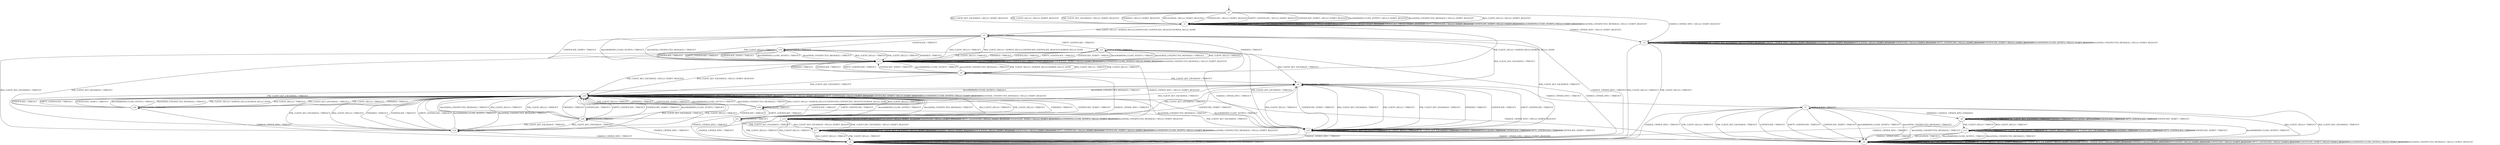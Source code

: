 digraph h8 {
s0 [label="s0"];
s1 [label="s1"];
s2 [label="s2"];
s3 [label="s3"];
s4 [label="s4"];
s5 [label="s5"];
s6 [label="s6"];
s10 [label="s10"];
s11 [label="s11"];
s12 [label="s12"];
s16 [label="s16"];
s22 [label="s22"];
s7 [label="s7"];
s14 [label="s14"];
s15 [label="s15"];
s18 [label="s18"];
s19 [label="s19"];
s8 [label="s8"];
s9 [label="s9"];
s17 [label="s17"];
s20 [label="s20"];
s21 [label="s21"];
s13 [label="s13"];
s0 -> s1 [label="RSA_CLIENT_HELLO / HELLO_VERIFY_REQUEST"];
s0 -> s1 [label="RSA_CLIENT_KEY_EXCHANGE / HELLO_VERIFY_REQUEST"];
s0 -> s1 [label="PSK_CLIENT_HELLO / HELLO_VERIFY_REQUEST"];
s0 -> s1 [label="PSK_CLIENT_KEY_EXCHANGE / HELLO_VERIFY_REQUEST"];
s0 -> s2 [label="CHANGE_CIPHER_SPEC / HELLO_VERIFY_REQUEST"];
s0 -> s1 [label="FINISHED / HELLO_VERIFY_REQUEST"];
s0 -> s1 [label="APPLICATION / HELLO_VERIFY_REQUEST"];
s0 -> s1 [label="CERTIFICATE / HELLO_VERIFY_REQUEST"];
s0 -> s1 [label="EMPTY_CERTIFICATE / HELLO_VERIFY_REQUEST"];
s0 -> s1 [label="CERTIFICATE_VERIFY / HELLO_VERIFY_REQUEST"];
s0 -> s1 [label="Alert(WARNING,CLOSE_NOTIFY) / HELLO_VERIFY_REQUEST"];
s0 -> s1 [label="Alert(FATAL,UNEXPECTED_MESSAGE) / HELLO_VERIFY_REQUEST"];
s1 -> s3 [label="RSA_CLIENT_HELLO / SERVER_HELLO,CERTIFICATE,CERTIFICATE_REQUEST,SERVER_HELLO_DONE"];
s1 -> s1 [label="RSA_CLIENT_KEY_EXCHANGE / HELLO_VERIFY_REQUEST"];
s1 -> s4 [label="PSK_CLIENT_HELLO / SERVER_HELLO,SERVER_HELLO_DONE"];
s1 -> s1 [label="PSK_CLIENT_KEY_EXCHANGE / HELLO_VERIFY_REQUEST"];
s1 -> s2 [label="CHANGE_CIPHER_SPEC / HELLO_VERIFY_REQUEST"];
s1 -> s1 [label="FINISHED / HELLO_VERIFY_REQUEST"];
s1 -> s1 [label="APPLICATION / HELLO_VERIFY_REQUEST"];
s1 -> s1 [label="CERTIFICATE / HELLO_VERIFY_REQUEST"];
s1 -> s1 [label="EMPTY_CERTIFICATE / HELLO_VERIFY_REQUEST"];
s1 -> s1 [label="CERTIFICATE_VERIFY / HELLO_VERIFY_REQUEST"];
s1 -> s1 [label="Alert(WARNING,CLOSE_NOTIFY) / HELLO_VERIFY_REQUEST"];
s1 -> s1 [label="Alert(FATAL,UNEXPECTED_MESSAGE) / HELLO_VERIFY_REQUEST"];
s2 -> s5 [label="RSA_CLIENT_HELLO / TIMEOUT"];
s2 -> s2 [label="RSA_CLIENT_KEY_EXCHANGE / HELLO_VERIFY_REQUEST"];
s2 -> s5 [label="PSK_CLIENT_HELLO / TIMEOUT"];
s2 -> s2 [label="PSK_CLIENT_KEY_EXCHANGE / HELLO_VERIFY_REQUEST"];
s2 -> s2 [label="CHANGE_CIPHER_SPEC / HELLO_VERIFY_REQUEST"];
s2 -> s2 [label="FINISHED / HELLO_VERIFY_REQUEST"];
s2 -> s2 [label="APPLICATION / HELLO_VERIFY_REQUEST"];
s2 -> s2 [label="CERTIFICATE / HELLO_VERIFY_REQUEST"];
s2 -> s2 [label="EMPTY_CERTIFICATE / HELLO_VERIFY_REQUEST"];
s2 -> s2 [label="CERTIFICATE_VERIFY / HELLO_VERIFY_REQUEST"];
s2 -> s2 [label="Alert(WARNING,CLOSE_NOTIFY) / HELLO_VERIFY_REQUEST"];
s2 -> s2 [label="Alert(FATAL,UNEXPECTED_MESSAGE) / HELLO_VERIFY_REQUEST"];
s3 -> s11 [label="RSA_CLIENT_HELLO / TIMEOUT"];
s3 -> s6 [label="RSA_CLIENT_KEY_EXCHANGE / TIMEOUT"];
s3 -> s11 [label="PSK_CLIENT_HELLO / TIMEOUT"];
s3 -> s22 [label="PSK_CLIENT_KEY_EXCHANGE / TIMEOUT"];
s3 -> s5 [label="CHANGE_CIPHER_SPEC / TIMEOUT"];
s3 -> s11 [label="FINISHED / TIMEOUT"];
s3 -> s3 [label="APPLICATION / TIMEOUT"];
s3 -> s10 [label="CERTIFICATE / TIMEOUT"];
s3 -> s12 [label="EMPTY_CERTIFICATE / TIMEOUT"];
s3 -> s11 [label="CERTIFICATE_VERIFY / TIMEOUT"];
s3 -> s11 [label="Alert(WARNING,CLOSE_NOTIFY) / TIMEOUT"];
s3 -> s11 [label="Alert(FATAL,UNEXPECTED_MESSAGE) / TIMEOUT"];
s4 -> s11 [label="RSA_CLIENT_HELLO / TIMEOUT"];
s4 -> s16 [label="RSA_CLIENT_KEY_EXCHANGE / TIMEOUT"];
s4 -> s11 [label="PSK_CLIENT_HELLO / TIMEOUT"];
s4 -> s6 [label="PSK_CLIENT_KEY_EXCHANGE / TIMEOUT"];
s4 -> s5 [label="CHANGE_CIPHER_SPEC / TIMEOUT"];
s4 -> s11 [label="FINISHED / TIMEOUT"];
s4 -> s4 [label="APPLICATION / TIMEOUT"];
s4 -> s11 [label="CERTIFICATE / TIMEOUT"];
s4 -> s11 [label="EMPTY_CERTIFICATE / TIMEOUT"];
s4 -> s11 [label="CERTIFICATE_VERIFY / TIMEOUT"];
s4 -> s11 [label="Alert(WARNING,CLOSE_NOTIFY) / TIMEOUT"];
s4 -> s11 [label="Alert(FATAL,UNEXPECTED_MESSAGE) / TIMEOUT"];
s5 -> s5 [label="RSA_CLIENT_HELLO / TIMEOUT"];
s5 -> s5 [label="RSA_CLIENT_KEY_EXCHANGE / TIMEOUT"];
s5 -> s5 [label="PSK_CLIENT_HELLO / TIMEOUT"];
s5 -> s5 [label="PSK_CLIENT_KEY_EXCHANGE / TIMEOUT"];
s5 -> s5 [label="CHANGE_CIPHER_SPEC / TIMEOUT"];
s5 -> s5 [label="FINISHED / TIMEOUT"];
s5 -> s5 [label="APPLICATION / TIMEOUT"];
s5 -> s5 [label="CERTIFICATE / TIMEOUT"];
s5 -> s5 [label="EMPTY_CERTIFICATE / TIMEOUT"];
s5 -> s5 [label="CERTIFICATE_VERIFY / TIMEOUT"];
s5 -> s5 [label="Alert(WARNING,CLOSE_NOTIFY) / TIMEOUT"];
s5 -> s5 [label="Alert(FATAL,UNEXPECTED_MESSAGE) / TIMEOUT"];
s6 -> s22 [label="RSA_CLIENT_HELLO / TIMEOUT"];
s6 -> s22 [label="RSA_CLIENT_KEY_EXCHANGE / TIMEOUT"];
s6 -> s22 [label="PSK_CLIENT_HELLO / TIMEOUT"];
s6 -> s22 [label="PSK_CLIENT_KEY_EXCHANGE / TIMEOUT"];
s6 -> s7 [label="CHANGE_CIPHER_SPEC / TIMEOUT"];
s6 -> s22 [label="FINISHED / TIMEOUT"];
s6 -> s6 [label="APPLICATION / TIMEOUT"];
s6 -> s22 [label="CERTIFICATE / TIMEOUT"];
s6 -> s22 [label="EMPTY_CERTIFICATE / TIMEOUT"];
s6 -> s22 [label="CERTIFICATE_VERIFY / TIMEOUT"];
s6 -> s16 [label="Alert(WARNING,CLOSE_NOTIFY) / TIMEOUT"];
s6 -> s16 [label="Alert(FATAL,UNEXPECTED_MESSAGE) / TIMEOUT"];
s10 -> s11 [label="RSA_CLIENT_HELLO / TIMEOUT"];
s10 -> s14 [label="RSA_CLIENT_KEY_EXCHANGE / TIMEOUT"];
s10 -> s11 [label="PSK_CLIENT_HELLO / TIMEOUT"];
s10 -> s14 [label="PSK_CLIENT_KEY_EXCHANGE / TIMEOUT"];
s10 -> s5 [label="CHANGE_CIPHER_SPEC / TIMEOUT"];
s10 -> s11 [label="FINISHED / TIMEOUT"];
s10 -> s10 [label="APPLICATION / TIMEOUT"];
s10 -> s11 [label="CERTIFICATE / TIMEOUT"];
s10 -> s11 [label="EMPTY_CERTIFICATE / TIMEOUT"];
s10 -> s11 [label="CERTIFICATE_VERIFY / TIMEOUT"];
s10 -> s11 [label="Alert(WARNING,CLOSE_NOTIFY) / TIMEOUT"];
s10 -> s11 [label="Alert(FATAL,UNEXPECTED_MESSAGE) / TIMEOUT"];
s11 -> s3 [label="RSA_CLIENT_HELLO / SERVER_HELLO,CERTIFICATE,CERTIFICATE_REQUEST,SERVER_HELLO_DONE"];
s11 -> s16 [label="RSA_CLIENT_KEY_EXCHANGE / HELLO_VERIFY_REQUEST"];
s11 -> s4 [label="PSK_CLIENT_HELLO / SERVER_HELLO,SERVER_HELLO_DONE"];
s11 -> s16 [label="PSK_CLIENT_KEY_EXCHANGE / HELLO_VERIFY_REQUEST"];
s11 -> s15 [label="CHANGE_CIPHER_SPEC / HELLO_VERIFY_REQUEST"];
s11 -> s11 [label="FINISHED / HELLO_VERIFY_REQUEST"];
s11 -> s11 [label="APPLICATION / HELLO_VERIFY_REQUEST"];
s11 -> s11 [label="CERTIFICATE / HELLO_VERIFY_REQUEST"];
s11 -> s11 [label="EMPTY_CERTIFICATE / HELLO_VERIFY_REQUEST"];
s11 -> s11 [label="CERTIFICATE_VERIFY / HELLO_VERIFY_REQUEST"];
s11 -> s11 [label="Alert(WARNING,CLOSE_NOTIFY) / HELLO_VERIFY_REQUEST"];
s11 -> s11 [label="Alert(FATAL,UNEXPECTED_MESSAGE) / HELLO_VERIFY_REQUEST"];
s12 -> s11 [label="RSA_CLIENT_HELLO / TIMEOUT"];
s12 -> s6 [label="RSA_CLIENT_KEY_EXCHANGE / TIMEOUT"];
s12 -> s11 [label="PSK_CLIENT_HELLO / TIMEOUT"];
s12 -> s22 [label="PSK_CLIENT_KEY_EXCHANGE / TIMEOUT"];
s12 -> s5 [label="CHANGE_CIPHER_SPEC / TIMEOUT"];
s12 -> s11 [label="FINISHED / TIMEOUT"];
s12 -> s12 [label="APPLICATION / TIMEOUT"];
s12 -> s11 [label="CERTIFICATE / TIMEOUT"];
s12 -> s11 [label="EMPTY_CERTIFICATE / TIMEOUT"];
s12 -> s11 [label="CERTIFICATE_VERIFY / TIMEOUT"];
s12 -> s11 [label="Alert(WARNING,CLOSE_NOTIFY) / TIMEOUT"];
s12 -> s11 [label="Alert(FATAL,UNEXPECTED_MESSAGE) / TIMEOUT"];
s16 -> s18 [label="RSA_CLIENT_HELLO / SERVER_HELLO,CERTIFICATE,CERTIFICATE_REQUEST,SERVER_HELLO_DONE"];
s16 -> s16 [label="RSA_CLIENT_KEY_EXCHANGE / HELLO_VERIFY_REQUEST"];
s16 -> s19 [label="PSK_CLIENT_HELLO / SERVER_HELLO,SERVER_HELLO_DONE"];
s16 -> s16 [label="PSK_CLIENT_KEY_EXCHANGE / HELLO_VERIFY_REQUEST"];
s16 -> s8 [label="CHANGE_CIPHER_SPEC / HELLO_VERIFY_REQUEST"];
s16 -> s16 [label="FINISHED / HELLO_VERIFY_REQUEST"];
s16 -> s16 [label="APPLICATION / HELLO_VERIFY_REQUEST"];
s16 -> s16 [label="CERTIFICATE / HELLO_VERIFY_REQUEST"];
s16 -> s16 [label="EMPTY_CERTIFICATE / HELLO_VERIFY_REQUEST"];
s16 -> s16 [label="CERTIFICATE_VERIFY / HELLO_VERIFY_REQUEST"];
s16 -> s16 [label="Alert(WARNING,CLOSE_NOTIFY) / HELLO_VERIFY_REQUEST"];
s16 -> s16 [label="Alert(FATAL,UNEXPECTED_MESSAGE) / HELLO_VERIFY_REQUEST"];
s22 -> s22 [label="RSA_CLIENT_HELLO / TIMEOUT"];
s22 -> s22 [label="RSA_CLIENT_KEY_EXCHANGE / TIMEOUT"];
s22 -> s22 [label="PSK_CLIENT_HELLO / TIMEOUT"];
s22 -> s22 [label="PSK_CLIENT_KEY_EXCHANGE / TIMEOUT"];
s22 -> s5 [label="CHANGE_CIPHER_SPEC / TIMEOUT"];
s22 -> s22 [label="FINISHED / TIMEOUT"];
s22 -> s22 [label="APPLICATION / TIMEOUT"];
s22 -> s22 [label="CERTIFICATE / TIMEOUT"];
s22 -> s22 [label="EMPTY_CERTIFICATE / TIMEOUT"];
s22 -> s22 [label="CERTIFICATE_VERIFY / TIMEOUT"];
s22 -> s16 [label="Alert(WARNING,CLOSE_NOTIFY) / TIMEOUT"];
s22 -> s16 [label="Alert(FATAL,UNEXPECTED_MESSAGE) / TIMEOUT"];
s7 -> s8 [label="RSA_CLIENT_HELLO / TIMEOUT"];
s7 -> s8 [label="RSA_CLIENT_KEY_EXCHANGE / TIMEOUT"];
s7 -> s8 [label="PSK_CLIENT_HELLO / TIMEOUT"];
s7 -> s8 [label="PSK_CLIENT_KEY_EXCHANGE / TIMEOUT"];
s7 -> s5 [label="CHANGE_CIPHER_SPEC / TIMEOUT"];
s7 -> s9 [label="FINISHED / CHANGE_CIPHER_SPEC,FINISHED"];
s7 -> s7 [label="APPLICATION / TIMEOUT"];
s7 -> s8 [label="CERTIFICATE / TIMEOUT"];
s7 -> s8 [label="EMPTY_CERTIFICATE / TIMEOUT"];
s7 -> s8 [label="CERTIFICATE_VERIFY / TIMEOUT"];
s7 -> s8 [label="Alert(WARNING,CLOSE_NOTIFY) / TIMEOUT"];
s7 -> s8 [label="Alert(FATAL,UNEXPECTED_MESSAGE) / TIMEOUT"];
s14 -> s16 [label="RSA_CLIENT_HELLO / TIMEOUT"];
s14 -> s16 [label="RSA_CLIENT_KEY_EXCHANGE / TIMEOUT"];
s14 -> s16 [label="PSK_CLIENT_HELLO / TIMEOUT"];
s14 -> s16 [label="PSK_CLIENT_KEY_EXCHANGE / TIMEOUT"];
s14 -> s5 [label="CHANGE_CIPHER_SPEC / TIMEOUT"];
s14 -> s16 [label="FINISHED / TIMEOUT"];
s14 -> s14 [label="APPLICATION / TIMEOUT"];
s14 -> s16 [label="CERTIFICATE / TIMEOUT"];
s14 -> s16 [label="EMPTY_CERTIFICATE / TIMEOUT"];
s14 -> s6 [label="CERTIFICATE_VERIFY / TIMEOUT"];
s14 -> s16 [label="Alert(WARNING,CLOSE_NOTIFY) / TIMEOUT"];
s14 -> s16 [label="Alert(FATAL,UNEXPECTED_MESSAGE) / TIMEOUT"];
s15 -> s5 [label="RSA_CLIENT_HELLO / TIMEOUT"];
s15 -> s17 [label="RSA_CLIENT_KEY_EXCHANGE / HELLO_VERIFY_REQUEST"];
s15 -> s5 [label="PSK_CLIENT_HELLO / TIMEOUT"];
s15 -> s17 [label="PSK_CLIENT_KEY_EXCHANGE / HELLO_VERIFY_REQUEST"];
s15 -> s15 [label="CHANGE_CIPHER_SPEC / HELLO_VERIFY_REQUEST"];
s15 -> s15 [label="FINISHED / HELLO_VERIFY_REQUEST"];
s15 -> s15 [label="APPLICATION / HELLO_VERIFY_REQUEST"];
s15 -> s15 [label="CERTIFICATE / HELLO_VERIFY_REQUEST"];
s15 -> s15 [label="EMPTY_CERTIFICATE / HELLO_VERIFY_REQUEST"];
s15 -> s15 [label="CERTIFICATE_VERIFY / HELLO_VERIFY_REQUEST"];
s15 -> s15 [label="Alert(WARNING,CLOSE_NOTIFY) / HELLO_VERIFY_REQUEST"];
s15 -> s15 [label="Alert(FATAL,UNEXPECTED_MESSAGE) / HELLO_VERIFY_REQUEST"];
s18 -> s16 [label="RSA_CLIENT_HELLO / TIMEOUT"];
s18 -> s6 [label="RSA_CLIENT_KEY_EXCHANGE / TIMEOUT"];
s18 -> s16 [label="PSK_CLIENT_HELLO / TIMEOUT"];
s18 -> s22 [label="PSK_CLIENT_KEY_EXCHANGE / TIMEOUT"];
s18 -> s5 [label="CHANGE_CIPHER_SPEC / TIMEOUT"];
s18 -> s16 [label="FINISHED / TIMEOUT"];
s18 -> s18 [label="APPLICATION / TIMEOUT"];
s18 -> s20 [label="CERTIFICATE / TIMEOUT"];
s18 -> s21 [label="EMPTY_CERTIFICATE / TIMEOUT"];
s18 -> s16 [label="CERTIFICATE_VERIFY / TIMEOUT"];
s18 -> s16 [label="Alert(WARNING,CLOSE_NOTIFY) / TIMEOUT"];
s18 -> s16 [label="Alert(FATAL,UNEXPECTED_MESSAGE) / TIMEOUT"];
s19 -> s16 [label="RSA_CLIENT_HELLO / TIMEOUT"];
s19 -> s16 [label="RSA_CLIENT_KEY_EXCHANGE / TIMEOUT"];
s19 -> s16 [label="PSK_CLIENT_HELLO / TIMEOUT"];
s19 -> s6 [label="PSK_CLIENT_KEY_EXCHANGE / TIMEOUT"];
s19 -> s5 [label="CHANGE_CIPHER_SPEC / TIMEOUT"];
s19 -> s16 [label="FINISHED / TIMEOUT"];
s19 -> s19 [label="APPLICATION / TIMEOUT"];
s19 -> s16 [label="CERTIFICATE / TIMEOUT"];
s19 -> s16 [label="EMPTY_CERTIFICATE / TIMEOUT"];
s19 -> s16 [label="CERTIFICATE_VERIFY / TIMEOUT"];
s19 -> s16 [label="Alert(WARNING,CLOSE_NOTIFY) / TIMEOUT"];
s19 -> s16 [label="Alert(FATAL,UNEXPECTED_MESSAGE) / TIMEOUT"];
s8 -> s8 [label="RSA_CLIENT_HELLO / HELLO_VERIFY_REQUEST"];
s8 -> s8 [label="RSA_CLIENT_KEY_EXCHANGE / HELLO_VERIFY_REQUEST"];
s8 -> s8 [label="PSK_CLIENT_HELLO / HELLO_VERIFY_REQUEST"];
s8 -> s8 [label="PSK_CLIENT_KEY_EXCHANGE / HELLO_VERIFY_REQUEST"];
s8 -> s8 [label="CHANGE_CIPHER_SPEC / HELLO_VERIFY_REQUEST"];
s8 -> s8 [label="FINISHED / HELLO_VERIFY_REQUEST"];
s8 -> s8 [label="APPLICATION / HELLO_VERIFY_REQUEST"];
s8 -> s8 [label="CERTIFICATE / HELLO_VERIFY_REQUEST"];
s8 -> s8 [label="EMPTY_CERTIFICATE / HELLO_VERIFY_REQUEST"];
s8 -> s8 [label="CERTIFICATE_VERIFY / HELLO_VERIFY_REQUEST"];
s8 -> s8 [label="Alert(WARNING,CLOSE_NOTIFY) / HELLO_VERIFY_REQUEST"];
s8 -> s8 [label="Alert(FATAL,UNEXPECTED_MESSAGE) / HELLO_VERIFY_REQUEST"];
s9 -> s13 [label="RSA_CLIENT_HELLO / TIMEOUT"];
s9 -> s9 [label="RSA_CLIENT_KEY_EXCHANGE / TIMEOUT"];
s9 -> s13 [label="PSK_CLIENT_HELLO / TIMEOUT"];
s9 -> s9 [label="PSK_CLIENT_KEY_EXCHANGE / TIMEOUT"];
s9 -> s5 [label="CHANGE_CIPHER_SPEC / TIMEOUT"];
s9 -> s9 [label="FINISHED / TIMEOUT"];
s9 -> s9 [label="APPLICATION / APPLICATION"];
s9 -> s9 [label="CERTIFICATE / TIMEOUT"];
s9 -> s9 [label="EMPTY_CERTIFICATE / TIMEOUT"];
s9 -> s9 [label="CERTIFICATE_VERIFY / TIMEOUT"];
s9 -> s8 [label="Alert(WARNING,CLOSE_NOTIFY) / TIMEOUT"];
s9 -> s8 [label="Alert(FATAL,UNEXPECTED_MESSAGE) / TIMEOUT"];
s17 -> s5 [label="RSA_CLIENT_HELLO / TIMEOUT"];
s17 -> s17 [label="RSA_CLIENT_KEY_EXCHANGE / HELLO_VERIFY_REQUEST"];
s17 -> s5 [label="PSK_CLIENT_HELLO / TIMEOUT"];
s17 -> s17 [label="PSK_CLIENT_KEY_EXCHANGE / HELLO_VERIFY_REQUEST"];
s17 -> s8 [label="CHANGE_CIPHER_SPEC / HELLO_VERIFY_REQUEST"];
s17 -> s17 [label="FINISHED / HELLO_VERIFY_REQUEST"];
s17 -> s17 [label="APPLICATION / HELLO_VERIFY_REQUEST"];
s17 -> s17 [label="CERTIFICATE / HELLO_VERIFY_REQUEST"];
s17 -> s17 [label="EMPTY_CERTIFICATE / HELLO_VERIFY_REQUEST"];
s17 -> s17 [label="CERTIFICATE_VERIFY / HELLO_VERIFY_REQUEST"];
s17 -> s17 [label="Alert(WARNING,CLOSE_NOTIFY) / HELLO_VERIFY_REQUEST"];
s17 -> s17 [label="Alert(FATAL,UNEXPECTED_MESSAGE) / HELLO_VERIFY_REQUEST"];
s20 -> s16 [label="RSA_CLIENT_HELLO / TIMEOUT"];
s20 -> s14 [label="RSA_CLIENT_KEY_EXCHANGE / TIMEOUT"];
s20 -> s16 [label="PSK_CLIENT_HELLO / TIMEOUT"];
s20 -> s14 [label="PSK_CLIENT_KEY_EXCHANGE / TIMEOUT"];
s20 -> s5 [label="CHANGE_CIPHER_SPEC / TIMEOUT"];
s20 -> s16 [label="FINISHED / TIMEOUT"];
s20 -> s20 [label="APPLICATION / TIMEOUT"];
s20 -> s16 [label="CERTIFICATE / TIMEOUT"];
s20 -> s16 [label="EMPTY_CERTIFICATE / TIMEOUT"];
s20 -> s16 [label="CERTIFICATE_VERIFY / TIMEOUT"];
s20 -> s16 [label="Alert(WARNING,CLOSE_NOTIFY) / TIMEOUT"];
s20 -> s16 [label="Alert(FATAL,UNEXPECTED_MESSAGE) / TIMEOUT"];
s21 -> s16 [label="RSA_CLIENT_HELLO / TIMEOUT"];
s21 -> s6 [label="RSA_CLIENT_KEY_EXCHANGE / TIMEOUT"];
s21 -> s16 [label="PSK_CLIENT_HELLO / TIMEOUT"];
s21 -> s22 [label="PSK_CLIENT_KEY_EXCHANGE / TIMEOUT"];
s21 -> s5 [label="CHANGE_CIPHER_SPEC / TIMEOUT"];
s21 -> s16 [label="FINISHED / TIMEOUT"];
s21 -> s21 [label="APPLICATION / TIMEOUT"];
s21 -> s16 [label="CERTIFICATE / TIMEOUT"];
s21 -> s16 [label="EMPTY_CERTIFICATE / TIMEOUT"];
s21 -> s16 [label="CERTIFICATE_VERIFY / TIMEOUT"];
s21 -> s16 [label="Alert(WARNING,CLOSE_NOTIFY) / TIMEOUT"];
s21 -> s16 [label="Alert(FATAL,UNEXPECTED_MESSAGE) / TIMEOUT"];
s13 -> s13 [label="RSA_CLIENT_HELLO / TIMEOUT"];
s13 -> s13 [label="RSA_CLIENT_KEY_EXCHANGE / TIMEOUT"];
s13 -> s13 [label="PSK_CLIENT_HELLO / TIMEOUT"];
s13 -> s13 [label="PSK_CLIENT_KEY_EXCHANGE / TIMEOUT"];
s13 -> s5 [label="CHANGE_CIPHER_SPEC / TIMEOUT"];
s13 -> s13 [label="FINISHED / TIMEOUT"];
s13 -> s8 [label="APPLICATION / TIMEOUT"];
s13 -> s13 [label="CERTIFICATE / TIMEOUT"];
s13 -> s13 [label="EMPTY_CERTIFICATE / TIMEOUT"];
s13 -> s13 [label="CERTIFICATE_VERIFY / TIMEOUT"];
s13 -> s8 [label="Alert(WARNING,CLOSE_NOTIFY) / TIMEOUT"];
s13 -> s8 [label="Alert(FATAL,UNEXPECTED_MESSAGE) / TIMEOUT"];
__start0 [shape=none, label=""];
__start0 -> s0 [label=""];
}
